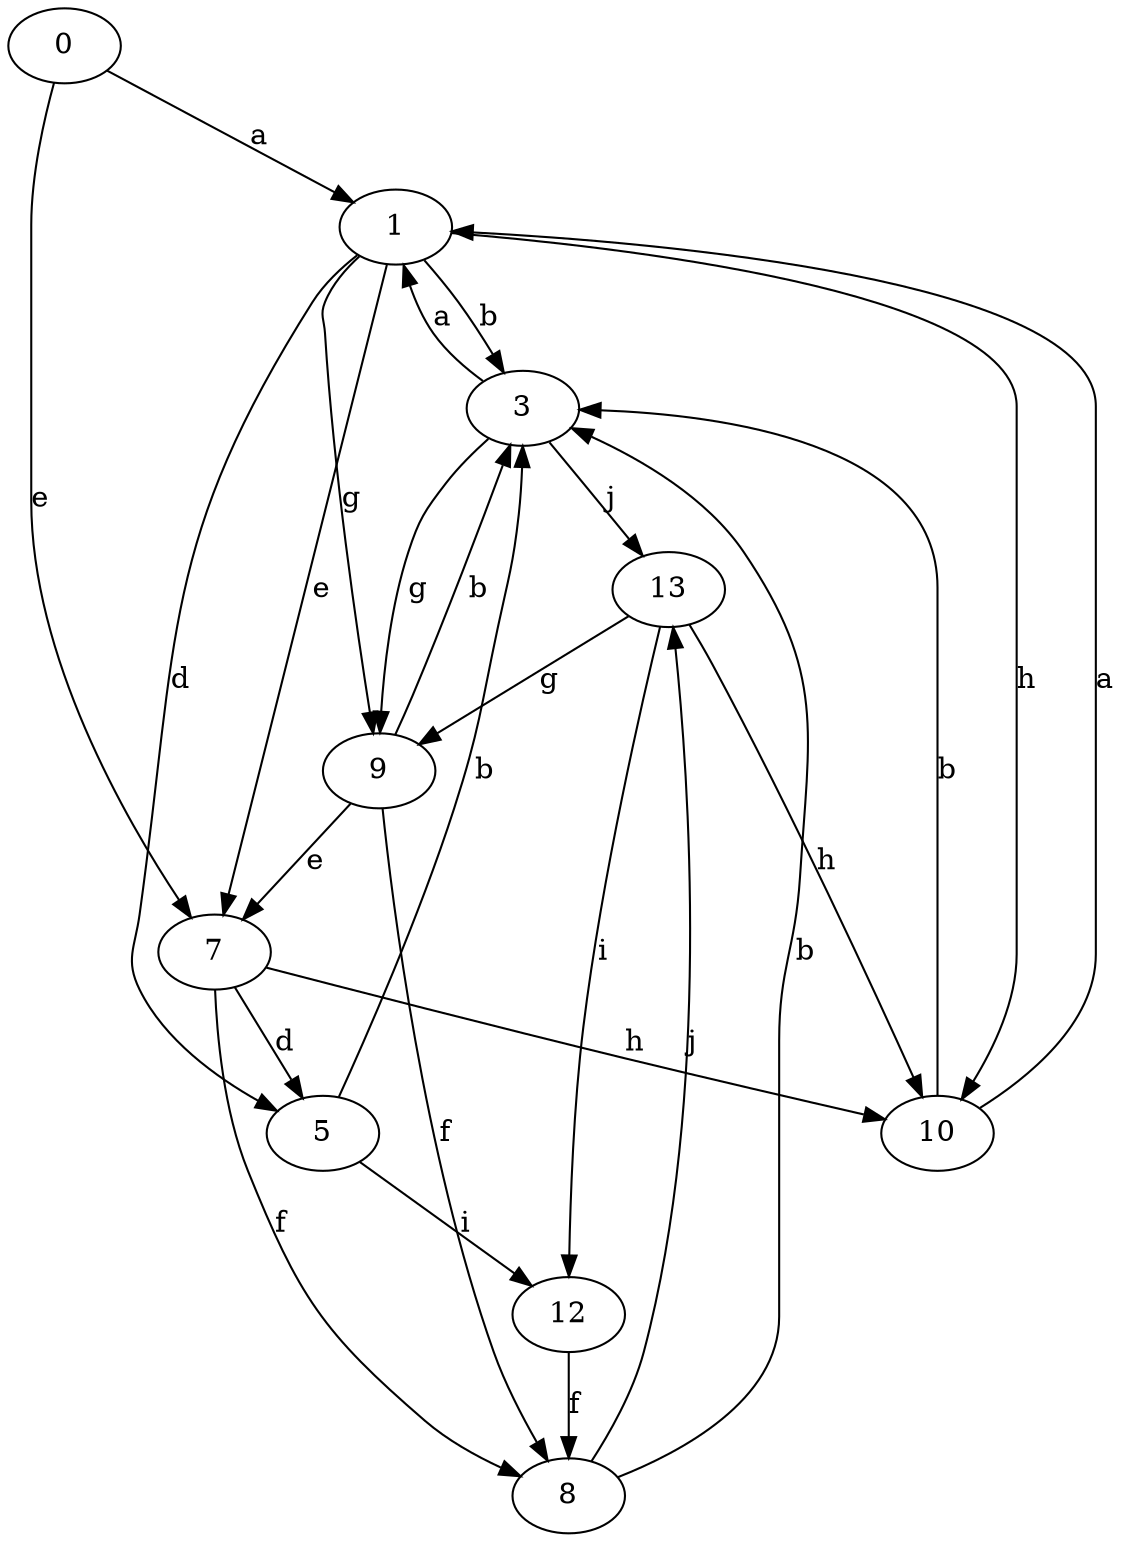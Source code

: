 strict digraph  {
1;
3;
0;
5;
7;
8;
9;
10;
12;
13;
1 -> 3  [label=b];
1 -> 5  [label=d];
1 -> 7  [label=e];
1 -> 9  [label=g];
1 -> 10  [label=h];
3 -> 1  [label=a];
3 -> 9  [label=g];
3 -> 13  [label=j];
0 -> 1  [label=a];
0 -> 7  [label=e];
5 -> 3  [label=b];
5 -> 12  [label=i];
7 -> 5  [label=d];
7 -> 8  [label=f];
7 -> 10  [label=h];
8 -> 3  [label=b];
8 -> 13  [label=j];
9 -> 3  [label=b];
9 -> 7  [label=e];
9 -> 8  [label=f];
10 -> 1  [label=a];
10 -> 3  [label=b];
12 -> 8  [label=f];
13 -> 9  [label=g];
13 -> 10  [label=h];
13 -> 12  [label=i];
}
